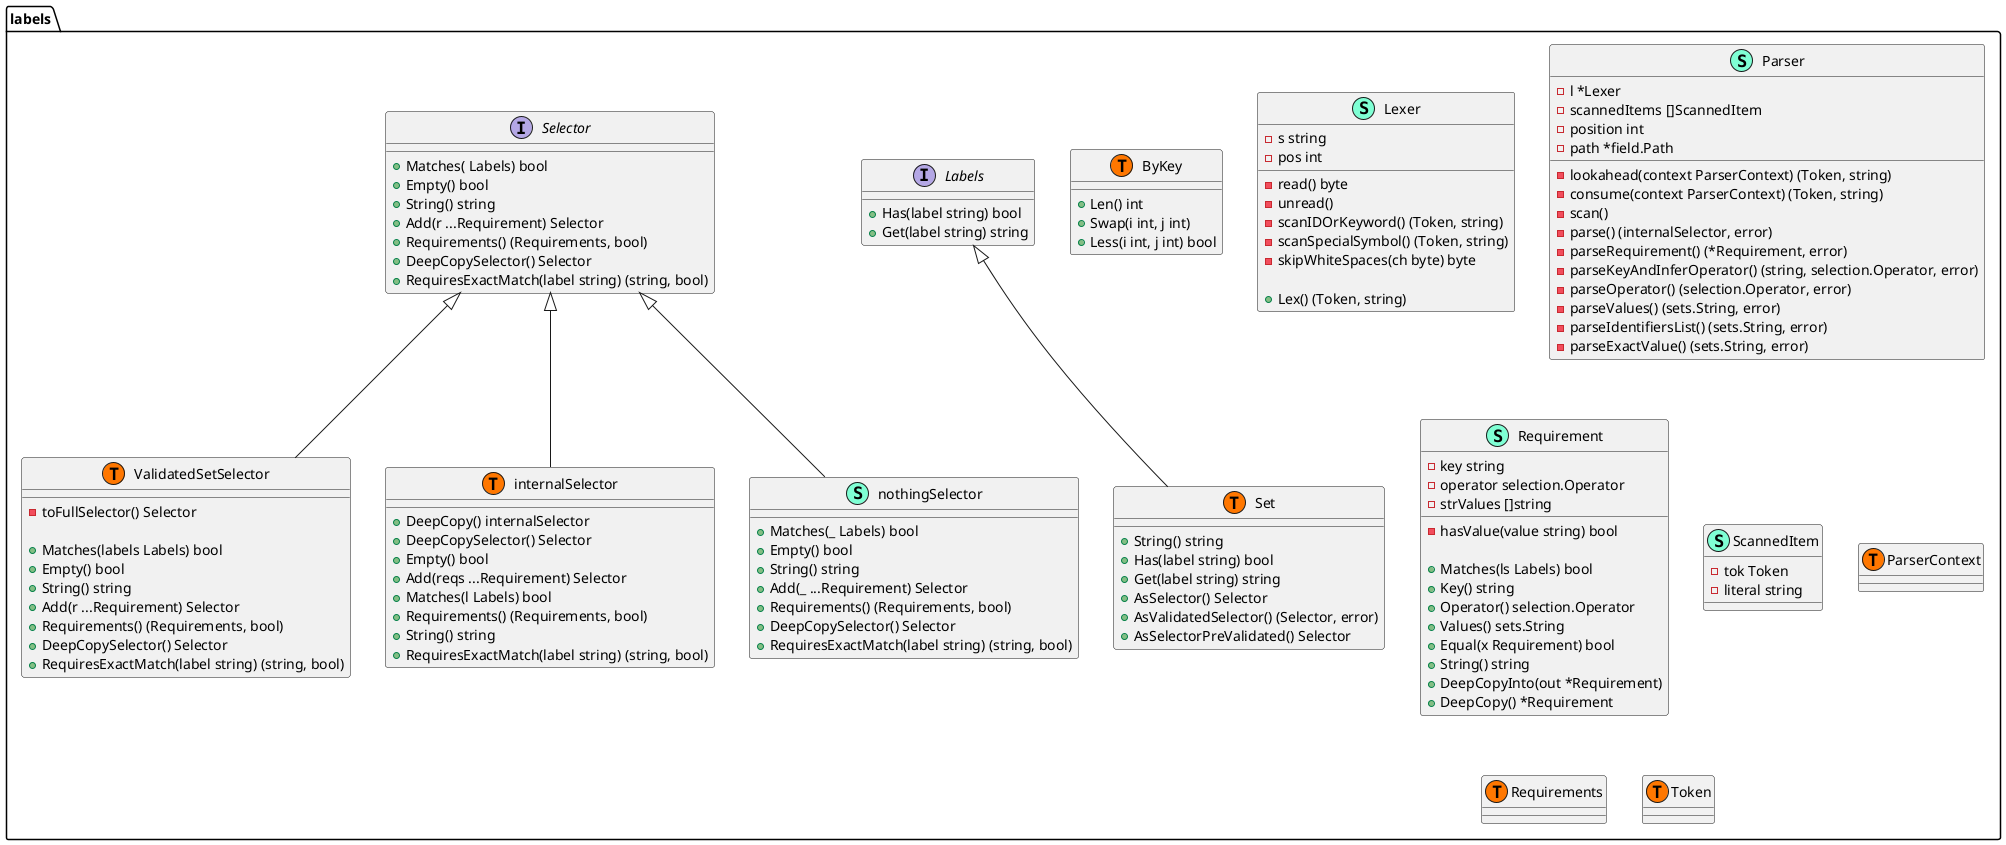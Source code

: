 @startuml
namespace labels {
    class ByKey << (S,Aquamarine) >> {
        + Len() int
        + Swap(i int, j int) 
        + Less(i int, j int) bool

    }
    interface Labels  {
        + Has(label string) bool
        + Get(label string) string

    }
    class Lexer << (S,Aquamarine) >> {
        - s string
        - pos int

        - read() byte
        - unread() 
        - scanIDOrKeyword() (Token, string)
        - scanSpecialSymbol() (Token, string)
        - skipWhiteSpaces(ch byte) byte

        + Lex() (Token, string)

    }
    class Parser << (S,Aquamarine) >> {
        - l *Lexer
        - scannedItems []ScannedItem
        - position int
        - path *field.Path

        - lookahead(context ParserContext) (Token, string)
        - consume(context ParserContext) (Token, string)
        - scan() 
        - parse() (internalSelector, error)
        - parseRequirement() (*Requirement, error)
        - parseKeyAndInferOperator() (string, selection.Operator, error)
        - parseOperator() (selection.Operator, error)
        - parseValues() (sets.String, error)
        - parseIdentifiersList() (sets.String, error)
        - parseExactValue() (sets.String, error)

    }
    class Requirement << (S,Aquamarine) >> {
        - key string
        - operator selection.Operator
        - strValues []string

        - hasValue(value string) bool

        + Matches(ls Labels) bool
        + Key() string
        + Operator() selection.Operator
        + Values() sets.String
        + Equal(x Requirement) bool
        + String() string
        + DeepCopyInto(out *Requirement) 
        + DeepCopy() *Requirement

    }
    class ScannedItem << (S,Aquamarine) >> {
        - tok Token
        - literal string

    }
    interface Selector  {
        + Matches( Labels) bool
        + Empty() bool
        + String() string
        + Add(r ...Requirement) Selector
        + Requirements() (Requirements, bool)
        + DeepCopySelector() Selector
        + RequiresExactMatch(label string) (string, bool)

    }
    class Set << (S,Aquamarine) >> {
        + String() string
        + Has(label string) bool
        + Get(label string) string
        + AsSelector() Selector
        + AsValidatedSelector() (Selector, error)
        + AsSelectorPreValidated() Selector

    }
    class ValidatedSetSelector << (S,Aquamarine) >> {
        - toFullSelector() Selector

        + Matches(labels Labels) bool
        + Empty() bool
        + String() string
        + Add(r ...Requirement) Selector
        + Requirements() (Requirements, bool)
        + DeepCopySelector() Selector
        + RequiresExactMatch(label string) (string, bool)

    }
    class internalSelector << (S,Aquamarine) >> {
        + DeepCopy() internalSelector
        + DeepCopySelector() Selector
        + Empty() bool
        + Add(reqs ...Requirement) Selector
        + Matches(l Labels) bool
        + Requirements() (Requirements, bool)
        + String() string
        + RequiresExactMatch(label string) (string, bool)

    }
    class labels.ByKey << (T, #FF7700) >>  {
    }
    class labels.ParserContext << (T, #FF7700) >>  {
    }
    class labels.Requirements << (T, #FF7700) >>  {
    }
    class labels.Set << (T, #FF7700) >>  {
    }
    class labels.Token << (T, #FF7700) >>  {
    }
    class labels.ValidatedSetSelector << (T, #FF7700) >>  {
    }
    class labels.internalSelector << (T, #FF7700) >>  {
    }
    class nothingSelector << (S,Aquamarine) >> {
        + Matches(_ Labels) bool
        + Empty() bool
        + String() string
        + Add(_ ...Requirement) Selector
        + Requirements() (Requirements, bool)
        + DeepCopySelector() Selector
        + RequiresExactMatch(label string) (string, bool)

    }
}

"labels.Labels" <|-- "labels.Set"
"labels.Selector" <|-- "labels.ValidatedSetSelector"
"labels.Selector" <|-- "labels.internalSelector"
"labels.Selector" <|-- "labels.nothingSelector"

@enduml
